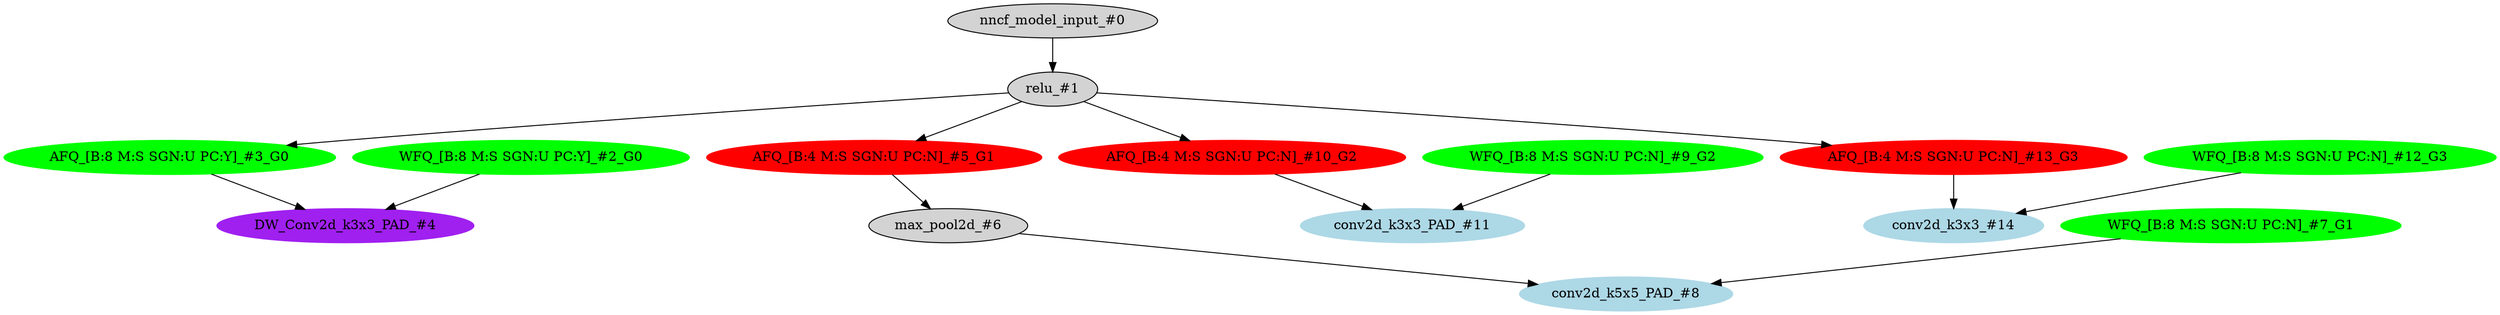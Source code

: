 strict digraph  {
"0 /nncf_model_input" [id=0, label="nncf_model_input_#0", scope="", style=filled, type=nncf_model_input];
"1 MultiBranchesModel/ReLU/relu" [id=1, label="relu_#1", scope="MultiBranchesModel/ReLU", style=filled, type=relu];
"2 MultiBranchesModel/NNCFConv2d[conv_a]/ModuleDict[pre_ops]/UpdateWeight[0]/SymmetricQuantizer[op]/symmetric_quantize" [color=green, id=2, label="WFQ_[B:8 M:S SGN:U PC:Y]_#2_G0", scope="MultiBranchesModel/NNCFConv2d[conv_a]/ModuleDict[pre_ops]/UpdateWeight[0]/SymmetricQuantizer[op]", style=filled, type=symmetric_quantize];
"3 MultiBranchesModel/NNCFConv2d[conv_a]/SymmetricQuantizer/symmetric_quantize" [color=green, id=3, label="AFQ_[B:8 M:S SGN:U PC:Y]_#3_G0", scope="MultiBranchesModel/NNCFConv2d[conv_a]/SymmetricQuantizer", style=filled, type=symmetric_quantize];
"4 MultiBranchesModel/NNCFConv2d[conv_a]/conv2d" [color=purple, id=4, label="DW_Conv2d_k3x3_PAD_#4", scope="MultiBranchesModel/NNCFConv2d[conv_a]", style=filled, type=conv2d];
"5 MultiBranchesModel/MaxPool2d[max_pool_b]/SymmetricQuantizer/symmetric_quantize" [color=red, id=5, label="AFQ_[B:4 M:S SGN:U PC:N]_#5_G1", scope="MultiBranchesModel/MaxPool2d[max_pool_b]/SymmetricQuantizer", style=filled, type=symmetric_quantize];
"6 MultiBranchesModel/MaxPool2d[max_pool_b]/max_pool2d" [id=6, label="max_pool2d_#6", scope="MultiBranchesModel/MaxPool2d[max_pool_b]", style=filled, type=max_pool2d];
"7 MultiBranchesModel/NNCFConv2d[conv_b]/ModuleDict[pre_ops]/UpdateWeight[0]/SymmetricQuantizer[op]/symmetric_quantize" [color=green, id=7, label="WFQ_[B:8 M:S SGN:U PC:N]_#7_G1", scope="MultiBranchesModel/NNCFConv2d[conv_b]/ModuleDict[pre_ops]/UpdateWeight[0]/SymmetricQuantizer[op]", style=filled, type=symmetric_quantize];
"8 MultiBranchesModel/NNCFConv2d[conv_b]/conv2d" [color=lightblue, id=8, label="conv2d_k5x5_PAD_#8", scope="MultiBranchesModel/NNCFConv2d[conv_b]", style=filled, type=conv2d];
"9 MultiBranchesModel/NNCFConv2d[conv_c]/ModuleDict[pre_ops]/UpdateWeight[0]/SymmetricQuantizer[op]/symmetric_quantize" [color=green, id=9, label="WFQ_[B:8 M:S SGN:U PC:N]_#9_G2", scope="MultiBranchesModel/NNCFConv2d[conv_c]/ModuleDict[pre_ops]/UpdateWeight[0]/SymmetricQuantizer[op]", style=filled, type=symmetric_quantize];
"10 MultiBranchesModel/NNCFConv2d[conv_c]/SymmetricQuantizer/symmetric_quantize" [color=red, id=10, label="AFQ_[B:4 M:S SGN:U PC:N]_#10_G2", scope="MultiBranchesModel/NNCFConv2d[conv_c]/SymmetricQuantizer", style=filled, type=symmetric_quantize];
"11 MultiBranchesModel/NNCFConv2d[conv_c]/conv2d" [color=lightblue, id=11, label="conv2d_k3x3_PAD_#11", scope="MultiBranchesModel/NNCFConv2d[conv_c]", style=filled, type=conv2d];
"12 MultiBranchesModel/NNCFConv2d[conv_d]/ModuleDict[pre_ops]/UpdateWeight[0]/SymmetricQuantizer[op]/symmetric_quantize" [color=green, id=12, label="WFQ_[B:8 M:S SGN:U PC:N]_#12_G3", scope="MultiBranchesModel/NNCFConv2d[conv_d]/ModuleDict[pre_ops]/UpdateWeight[0]/SymmetricQuantizer[op]", style=filled, type=symmetric_quantize];
"13 MultiBranchesModel/NNCFConv2d[conv_d]/SymmetricQuantizer/symmetric_quantize" [color=red, id=13, label="AFQ_[B:4 M:S SGN:U PC:N]_#13_G3", scope="MultiBranchesModel/NNCFConv2d[conv_d]/SymmetricQuantizer", style=filled, type=symmetric_quantize];
"14 MultiBranchesModel/NNCFConv2d[conv_d]/conv2d" [color=lightblue, id=14, label="conv2d_k3x3_#14", scope="MultiBranchesModel/NNCFConv2d[conv_d]", style=filled, type=conv2d];
"0 /nncf_model_input" -> "1 MultiBranchesModel/ReLU/relu";
"1 MultiBranchesModel/ReLU/relu" -> "3 MultiBranchesModel/NNCFConv2d[conv_a]/SymmetricQuantizer/symmetric_quantize";
"1 MultiBranchesModel/ReLU/relu" -> "5 MultiBranchesModel/MaxPool2d[max_pool_b]/SymmetricQuantizer/symmetric_quantize";
"1 MultiBranchesModel/ReLU/relu" -> "10 MultiBranchesModel/NNCFConv2d[conv_c]/SymmetricQuantizer/symmetric_quantize";
"1 MultiBranchesModel/ReLU/relu" -> "13 MultiBranchesModel/NNCFConv2d[conv_d]/SymmetricQuantizer/symmetric_quantize";
"2 MultiBranchesModel/NNCFConv2d[conv_a]/ModuleDict[pre_ops]/UpdateWeight[0]/SymmetricQuantizer[op]/symmetric_quantize" -> "4 MultiBranchesModel/NNCFConv2d[conv_a]/conv2d";
"3 MultiBranchesModel/NNCFConv2d[conv_a]/SymmetricQuantizer/symmetric_quantize" -> "4 MultiBranchesModel/NNCFConv2d[conv_a]/conv2d";
"5 MultiBranchesModel/MaxPool2d[max_pool_b]/SymmetricQuantizer/symmetric_quantize" -> "6 MultiBranchesModel/MaxPool2d[max_pool_b]/max_pool2d";
"6 MultiBranchesModel/MaxPool2d[max_pool_b]/max_pool2d" -> "8 MultiBranchesModel/NNCFConv2d[conv_b]/conv2d";
"7 MultiBranchesModel/NNCFConv2d[conv_b]/ModuleDict[pre_ops]/UpdateWeight[0]/SymmetricQuantizer[op]/symmetric_quantize" -> "8 MultiBranchesModel/NNCFConv2d[conv_b]/conv2d";
"9 MultiBranchesModel/NNCFConv2d[conv_c]/ModuleDict[pre_ops]/UpdateWeight[0]/SymmetricQuantizer[op]/symmetric_quantize" -> "11 MultiBranchesModel/NNCFConv2d[conv_c]/conv2d";
"10 MultiBranchesModel/NNCFConv2d[conv_c]/SymmetricQuantizer/symmetric_quantize" -> "11 MultiBranchesModel/NNCFConv2d[conv_c]/conv2d";
"12 MultiBranchesModel/NNCFConv2d[conv_d]/ModuleDict[pre_ops]/UpdateWeight[0]/SymmetricQuantizer[op]/symmetric_quantize" -> "14 MultiBranchesModel/NNCFConv2d[conv_d]/conv2d";
"13 MultiBranchesModel/NNCFConv2d[conv_d]/SymmetricQuantizer/symmetric_quantize" -> "14 MultiBranchesModel/NNCFConv2d[conv_d]/conv2d";
}
